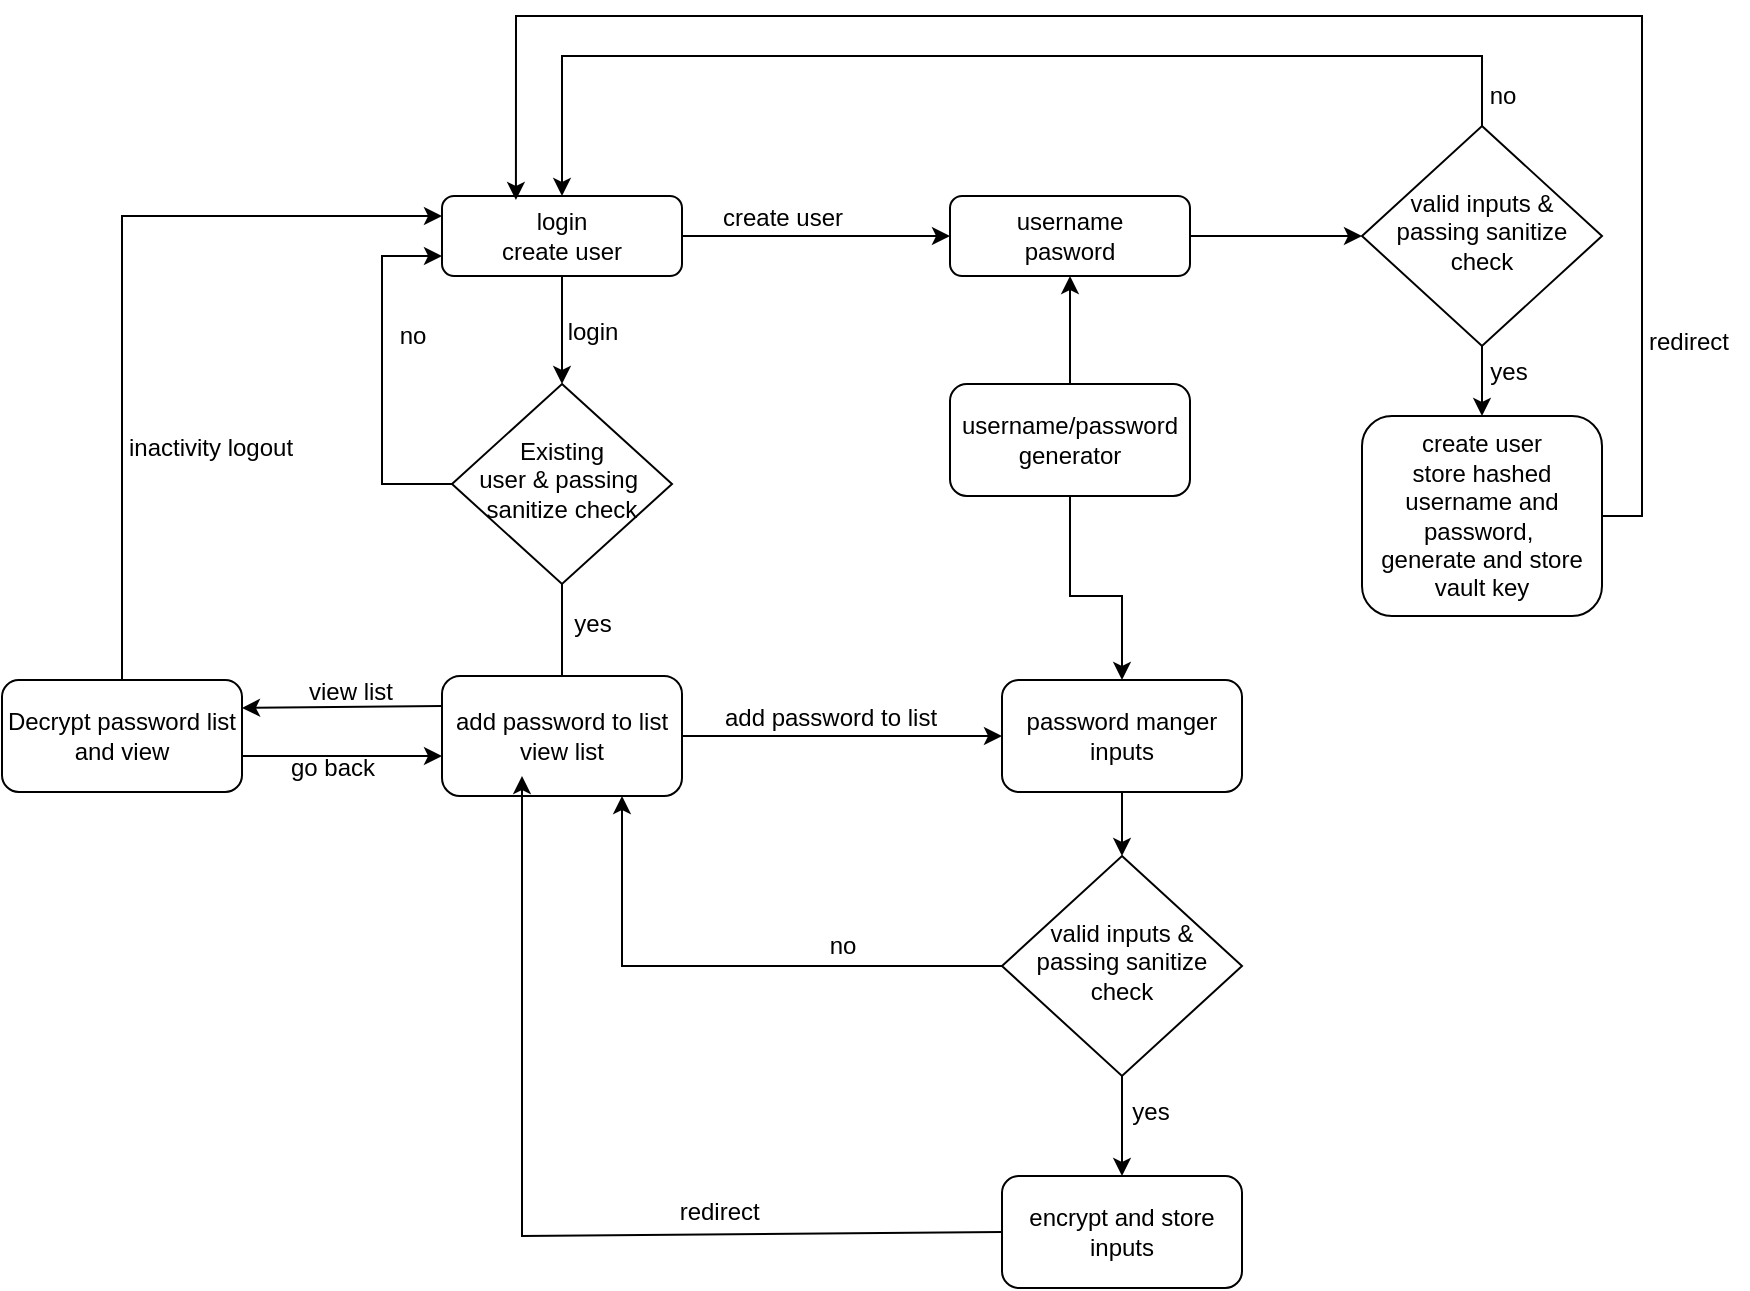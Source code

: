 <mxfile version="24.0.4" type="github">
  <diagram id="C5RBs43oDa-KdzZeNtuy" name="Page-1">
    <mxGraphModel dx="2261" dy="1907" grid="1" gridSize="10" guides="1" tooltips="1" connect="1" arrows="1" fold="1" page="1" pageScale="1" pageWidth="827" pageHeight="1169" math="0" shadow="0">
      <root>
        <mxCell id="WIyWlLk6GJQsqaUBKTNV-0" />
        <mxCell id="WIyWlLk6GJQsqaUBKTNV-1" parent="WIyWlLk6GJQsqaUBKTNV-0" />
        <mxCell id="WIyWlLk6GJQsqaUBKTNV-3" value="login&lt;div&gt;create user&lt;/div&gt;" style="rounded=1;whiteSpace=wrap;html=1;fontSize=12;glass=0;strokeWidth=1;shadow=0;" parent="WIyWlLk6GJQsqaUBKTNV-1" vertex="1">
          <mxGeometry x="40" y="20" width="120" height="40" as="geometry" />
        </mxCell>
        <mxCell id="5PD0dnW08N7NBjfCld5Z-15" style="edgeStyle=orthogonalEdgeStyle;rounded=0;orthogonalLoop=1;jettySize=auto;html=1;exitX=1;exitY=0.5;exitDx=0;exitDy=0;entryX=0;entryY=0.5;entryDx=0;entryDy=0;" edge="1" parent="WIyWlLk6GJQsqaUBKTNV-1" source="5PD0dnW08N7NBjfCld5Z-0" target="5PD0dnW08N7NBjfCld5Z-12">
          <mxGeometry relative="1" as="geometry" />
        </mxCell>
        <mxCell id="5PD0dnW08N7NBjfCld5Z-0" value="username&lt;div&gt;pasword&lt;/div&gt;" style="rounded=1;whiteSpace=wrap;html=1;fontSize=12;glass=0;strokeWidth=1;shadow=0;" vertex="1" parent="WIyWlLk6GJQsqaUBKTNV-1">
          <mxGeometry x="294" y="20" width="120" height="40" as="geometry" />
        </mxCell>
        <mxCell id="5PD0dnW08N7NBjfCld5Z-1" value="Existing&lt;div&gt;user&amp;nbsp;&lt;span style=&quot;background-color: initial;&quot;&gt;&amp;amp; p&lt;/span&gt;&lt;span style=&quot;background-color: initial;&quot;&gt;assing&amp;nbsp;&lt;/span&gt;&lt;div&gt;&lt;span style=&quot;background-color: initial;&quot;&gt;sanitize&amp;nbsp;&lt;/span&gt;&lt;span style=&quot;background-color: initial;&quot;&gt;check&lt;/span&gt;&lt;/div&gt;&lt;/div&gt;" style="rhombus;whiteSpace=wrap;html=1;shadow=0;fontFamily=Helvetica;fontSize=12;align=center;strokeWidth=1;spacing=6;spacingTop=-4;" vertex="1" parent="WIyWlLk6GJQsqaUBKTNV-1">
          <mxGeometry x="45" y="114" width="110" height="100" as="geometry" />
        </mxCell>
        <mxCell id="5PD0dnW08N7NBjfCld5Z-38" style="edgeStyle=orthogonalEdgeStyle;rounded=0;orthogonalLoop=1;jettySize=auto;html=1;exitX=0.5;exitY=0;exitDx=0;exitDy=0;entryX=0.5;entryY=0;entryDx=0;entryDy=0;" edge="1" parent="WIyWlLk6GJQsqaUBKTNV-1" source="5PD0dnW08N7NBjfCld5Z-12" target="WIyWlLk6GJQsqaUBKTNV-3">
          <mxGeometry relative="1" as="geometry">
            <mxPoint x="560" y="-30" as="targetPoint" />
            <Array as="points">
              <mxPoint x="560" y="-50" />
              <mxPoint x="100" y="-50" />
            </Array>
          </mxGeometry>
        </mxCell>
        <mxCell id="5PD0dnW08N7NBjfCld5Z-12" value="valid i&lt;span style=&quot;background-color: initial;&quot;&gt;nputs&amp;nbsp;&lt;/span&gt;&lt;span style=&quot;background-color: initial;&quot;&gt;&amp;amp; passing sanitize check&lt;/span&gt;" style="rhombus;whiteSpace=wrap;html=1;shadow=0;fontFamily=Helvetica;fontSize=12;align=center;strokeWidth=1;spacing=6;spacingTop=-4;" vertex="1" parent="WIyWlLk6GJQsqaUBKTNV-1">
          <mxGeometry x="500" y="-15" width="120" height="110" as="geometry" />
        </mxCell>
        <mxCell id="5PD0dnW08N7NBjfCld5Z-27" style="edgeStyle=orthogonalEdgeStyle;rounded=0;orthogonalLoop=1;jettySize=auto;html=1;exitX=0.5;exitY=1;exitDx=0;exitDy=0;entryX=0.5;entryY=0;entryDx=0;entryDy=0;" edge="1" parent="WIyWlLk6GJQsqaUBKTNV-1" source="5PD0dnW08N7NBjfCld5Z-12" target="5PD0dnW08N7NBjfCld5Z-25">
          <mxGeometry relative="1" as="geometry" />
        </mxCell>
        <mxCell id="5PD0dnW08N7NBjfCld5Z-25" value="create user&lt;div&gt;store hashed username and password,&amp;nbsp;&lt;/div&gt;&lt;div&gt;generate and store vault key&lt;/div&gt;" style="rounded=1;whiteSpace=wrap;html=1;fontSize=12;glass=0;strokeWidth=1;shadow=0;" vertex="1" parent="WIyWlLk6GJQsqaUBKTNV-1">
          <mxGeometry x="500" y="130" width="120" height="100" as="geometry" />
        </mxCell>
        <mxCell id="5PD0dnW08N7NBjfCld5Z-33" value="&lt;font style=&quot;font-size: 12px;&quot;&gt;login&lt;/font&gt;" style="edgeLabel;html=1;align=center;verticalAlign=middle;resizable=0;points=[];" vertex="1" connectable="0" parent="WIyWlLk6GJQsqaUBKTNV-1">
          <mxGeometry x="140" y="90" as="geometry">
            <mxPoint x="-25" y="-2" as="offset" />
          </mxGeometry>
        </mxCell>
        <mxCell id="5PD0dnW08N7NBjfCld5Z-35" value="" style="endArrow=classic;html=1;rounded=0;exitX=1;exitY=0.5;exitDx=0;exitDy=0;entryX=0;entryY=0.5;entryDx=0;entryDy=0;" edge="1" parent="WIyWlLk6GJQsqaUBKTNV-1" source="WIyWlLk6GJQsqaUBKTNV-3" target="5PD0dnW08N7NBjfCld5Z-0">
          <mxGeometry width="50" height="50" relative="1" as="geometry">
            <mxPoint x="390" y="210" as="sourcePoint" />
            <mxPoint x="440" y="160" as="targetPoint" />
          </mxGeometry>
        </mxCell>
        <mxCell id="5PD0dnW08N7NBjfCld5Z-36" value="&lt;font style=&quot;font-size: 12px;&quot;&gt;create user&lt;/font&gt;" style="text;html=1;align=center;verticalAlign=middle;resizable=0;points=[];autosize=1;strokeColor=none;fillColor=none;" vertex="1" parent="WIyWlLk6GJQsqaUBKTNV-1">
          <mxGeometry x="170" y="16" width="80" height="30" as="geometry" />
        </mxCell>
        <mxCell id="5PD0dnW08N7NBjfCld5Z-39" value="no" style="text;html=1;align=center;verticalAlign=middle;resizable=0;points=[];autosize=1;strokeColor=none;fillColor=none;" vertex="1" parent="WIyWlLk6GJQsqaUBKTNV-1">
          <mxGeometry x="550" y="-45" width="40" height="30" as="geometry" />
        </mxCell>
        <mxCell id="5PD0dnW08N7NBjfCld5Z-40" value="" style="endArrow=classic;html=1;rounded=0;exitX=1;exitY=0.5;exitDx=0;exitDy=0;entryX=0.308;entryY=0.05;entryDx=0;entryDy=0;entryPerimeter=0;" edge="1" parent="WIyWlLk6GJQsqaUBKTNV-1" source="5PD0dnW08N7NBjfCld5Z-25" target="WIyWlLk6GJQsqaUBKTNV-3">
          <mxGeometry width="50" height="50" relative="1" as="geometry">
            <mxPoint x="390" y="210" as="sourcePoint" />
            <mxPoint x="440" y="160" as="targetPoint" />
            <Array as="points">
              <mxPoint x="640" y="180" />
              <mxPoint x="640" y="-70" />
              <mxPoint x="77" y="-70" />
            </Array>
          </mxGeometry>
        </mxCell>
        <mxCell id="5PD0dnW08N7NBjfCld5Z-41" value="yes" style="text;html=1;align=center;verticalAlign=middle;resizable=0;points=[];autosize=1;strokeColor=none;fillColor=none;" vertex="1" parent="WIyWlLk6GJQsqaUBKTNV-1">
          <mxGeometry x="553" y="93" width="40" height="30" as="geometry" />
        </mxCell>
        <mxCell id="5PD0dnW08N7NBjfCld5Z-44" value="" style="endArrow=classic;html=1;rounded=0;exitX=0.5;exitY=1;exitDx=0;exitDy=0;entryX=0.5;entryY=0;entryDx=0;entryDy=0;" edge="1" parent="WIyWlLk6GJQsqaUBKTNV-1" source="WIyWlLk6GJQsqaUBKTNV-3" target="5PD0dnW08N7NBjfCld5Z-1">
          <mxGeometry width="50" height="50" relative="1" as="geometry">
            <mxPoint x="390" y="150" as="sourcePoint" />
            <mxPoint x="440" y="100" as="targetPoint" />
          </mxGeometry>
        </mxCell>
        <mxCell id="5PD0dnW08N7NBjfCld5Z-45" value="" style="edgeStyle=none;orthogonalLoop=1;jettySize=auto;html=1;rounded=0;entryX=0;entryY=0.75;entryDx=0;entryDy=0;exitX=0;exitY=0.5;exitDx=0;exitDy=0;" edge="1" parent="WIyWlLk6GJQsqaUBKTNV-1" source="5PD0dnW08N7NBjfCld5Z-1" target="WIyWlLk6GJQsqaUBKTNV-3">
          <mxGeometry width="100" relative="1" as="geometry">
            <mxPoint x="40" y="160" as="sourcePoint" />
            <mxPoint x="100" y="160" as="targetPoint" />
            <Array as="points">
              <mxPoint x="10" y="164" />
              <mxPoint x="10" y="100" />
              <mxPoint x="10" y="50" />
            </Array>
          </mxGeometry>
        </mxCell>
        <mxCell id="5PD0dnW08N7NBjfCld5Z-46" value="&lt;font style=&quot;font-size: 12px;&quot;&gt;no&lt;/font&gt;" style="text;html=1;align=center;verticalAlign=middle;resizable=0;points=[];autosize=1;strokeColor=none;fillColor=none;" vertex="1" parent="WIyWlLk6GJQsqaUBKTNV-1">
          <mxGeometry x="5" y="75" width="40" height="30" as="geometry" />
        </mxCell>
        <mxCell id="5PD0dnW08N7NBjfCld5Z-49" value="" style="edgeStyle=none;orthogonalLoop=1;jettySize=auto;html=1;rounded=0;exitX=0.5;exitY=1;exitDx=0;exitDy=0;" edge="1" parent="WIyWlLk6GJQsqaUBKTNV-1" source="5PD0dnW08N7NBjfCld5Z-1">
          <mxGeometry width="100" relative="1" as="geometry">
            <mxPoint x="50" y="230" as="sourcePoint" />
            <mxPoint x="100" y="270" as="targetPoint" />
            <Array as="points" />
          </mxGeometry>
        </mxCell>
        <mxCell id="5PD0dnW08N7NBjfCld5Z-50" value="add password to list&lt;div&gt;view list&lt;/div&gt;" style="rounded=1;whiteSpace=wrap;html=1;fontSize=12;glass=0;strokeWidth=1;shadow=0;" vertex="1" parent="WIyWlLk6GJQsqaUBKTNV-1">
          <mxGeometry x="40" y="260" width="120" height="60" as="geometry" />
        </mxCell>
        <mxCell id="5PD0dnW08N7NBjfCld5Z-51" value="&lt;font style=&quot;font-size: 12px;&quot;&gt;yes&lt;/font&gt;" style="text;html=1;align=center;verticalAlign=middle;resizable=0;points=[];autosize=1;strokeColor=none;fillColor=none;" vertex="1" parent="WIyWlLk6GJQsqaUBKTNV-1">
          <mxGeometry x="95" y="219" width="40" height="30" as="geometry" />
        </mxCell>
        <mxCell id="5PD0dnW08N7NBjfCld5Z-54" value="" style="edgeStyle=none;orthogonalLoop=1;jettySize=auto;html=1;rounded=0;exitX=1;exitY=0.5;exitDx=0;exitDy=0;" edge="1" parent="WIyWlLk6GJQsqaUBKTNV-1" source="5PD0dnW08N7NBjfCld5Z-50">
          <mxGeometry width="100" relative="1" as="geometry">
            <mxPoint x="180" y="310" as="sourcePoint" />
            <mxPoint x="320" y="290" as="targetPoint" />
            <Array as="points" />
          </mxGeometry>
        </mxCell>
        <mxCell id="5PD0dnW08N7NBjfCld5Z-55" value="add password to list" style="text;html=1;align=center;verticalAlign=middle;resizable=0;points=[];autosize=1;strokeColor=none;fillColor=none;" vertex="1" parent="WIyWlLk6GJQsqaUBKTNV-1">
          <mxGeometry x="169" y="266" width="130" height="30" as="geometry" />
        </mxCell>
        <mxCell id="5PD0dnW08N7NBjfCld5Z-56" value="username/&lt;span style=&quot;background-color: initial;&quot;&gt;password generator&lt;/span&gt;" style="rounded=1;whiteSpace=wrap;html=1;fontSize=12;glass=0;strokeWidth=1;shadow=0;" vertex="1" parent="WIyWlLk6GJQsqaUBKTNV-1">
          <mxGeometry x="294" y="114" width="120" height="56" as="geometry" />
        </mxCell>
        <mxCell id="5PD0dnW08N7NBjfCld5Z-57" value="" style="edgeStyle=none;orthogonalLoop=1;jettySize=auto;html=1;rounded=0;exitX=0.5;exitY=0;exitDx=0;exitDy=0;entryX=0.5;entryY=1;entryDx=0;entryDy=0;" edge="1" parent="WIyWlLk6GJQsqaUBKTNV-1" source="5PD0dnW08N7NBjfCld5Z-56" target="5PD0dnW08N7NBjfCld5Z-0">
          <mxGeometry width="100" relative="1" as="geometry">
            <mxPoint x="360" y="120" as="sourcePoint" />
            <mxPoint x="360" y="60" as="targetPoint" />
            <Array as="points" />
          </mxGeometry>
        </mxCell>
        <mxCell id="5PD0dnW08N7NBjfCld5Z-58" value="password manger inputs" style="rounded=1;whiteSpace=wrap;html=1;fontSize=12;glass=0;strokeWidth=1;shadow=0;" vertex="1" parent="WIyWlLk6GJQsqaUBKTNV-1">
          <mxGeometry x="320" y="262" width="120" height="56" as="geometry" />
        </mxCell>
        <mxCell id="5PD0dnW08N7NBjfCld5Z-59" value="" style="edgeStyle=none;orthogonalLoop=1;jettySize=auto;html=1;rounded=0;exitX=0.5;exitY=1;exitDx=0;exitDy=0;entryX=0.5;entryY=0;entryDx=0;entryDy=0;" edge="1" parent="WIyWlLk6GJQsqaUBKTNV-1" source="5PD0dnW08N7NBjfCld5Z-56" target="5PD0dnW08N7NBjfCld5Z-58">
          <mxGeometry width="100" relative="1" as="geometry">
            <mxPoint x="300" y="210" as="sourcePoint" />
            <mxPoint x="400" y="210" as="targetPoint" />
            <Array as="points">
              <mxPoint x="354" y="220" />
              <mxPoint x="380" y="220" />
            </Array>
          </mxGeometry>
        </mxCell>
        <mxCell id="5PD0dnW08N7NBjfCld5Z-60" value="valid i&lt;span style=&quot;background-color: initial;&quot;&gt;nputs&amp;nbsp;&lt;/span&gt;&lt;span style=&quot;background-color: initial;&quot;&gt;&amp;amp; passing sanitize check&lt;/span&gt;" style="rhombus;whiteSpace=wrap;html=1;shadow=0;fontFamily=Helvetica;fontSize=12;align=center;strokeWidth=1;spacing=6;spacingTop=-4;" vertex="1" parent="WIyWlLk6GJQsqaUBKTNV-1">
          <mxGeometry x="320" y="350" width="120" height="110" as="geometry" />
        </mxCell>
        <mxCell id="5PD0dnW08N7NBjfCld5Z-61" value="" style="edgeStyle=none;orthogonalLoop=1;jettySize=auto;html=1;rounded=0;exitX=0.5;exitY=1;exitDx=0;exitDy=0;entryX=0.5;entryY=0;entryDx=0;entryDy=0;" edge="1" parent="WIyWlLk6GJQsqaUBKTNV-1" source="5PD0dnW08N7NBjfCld5Z-58" target="5PD0dnW08N7NBjfCld5Z-60">
          <mxGeometry width="100" relative="1" as="geometry">
            <mxPoint x="450" y="310" as="sourcePoint" />
            <mxPoint x="550" y="310" as="targetPoint" />
            <Array as="points" />
          </mxGeometry>
        </mxCell>
        <mxCell id="5PD0dnW08N7NBjfCld5Z-62" value="yes" style="text;html=1;align=center;verticalAlign=middle;resizable=0;points=[];autosize=1;strokeColor=none;fillColor=none;" vertex="1" parent="WIyWlLk6GJQsqaUBKTNV-1">
          <mxGeometry x="374" y="463" width="40" height="30" as="geometry" />
        </mxCell>
        <mxCell id="5PD0dnW08N7NBjfCld5Z-63" value="encrypt and store inputs" style="rounded=1;whiteSpace=wrap;html=1;fontSize=12;glass=0;strokeWidth=1;shadow=0;" vertex="1" parent="WIyWlLk6GJQsqaUBKTNV-1">
          <mxGeometry x="320" y="510" width="120" height="56" as="geometry" />
        </mxCell>
        <mxCell id="5PD0dnW08N7NBjfCld5Z-64" value="" style="edgeStyle=none;orthogonalLoop=1;jettySize=auto;html=1;rounded=0;exitX=0.5;exitY=1;exitDx=0;exitDy=0;entryX=0.5;entryY=0;entryDx=0;entryDy=0;" edge="1" parent="WIyWlLk6GJQsqaUBKTNV-1" source="5PD0dnW08N7NBjfCld5Z-60" target="5PD0dnW08N7NBjfCld5Z-63">
          <mxGeometry width="100" relative="1" as="geometry">
            <mxPoint x="440" y="430" as="sourcePoint" />
            <mxPoint x="540" y="430" as="targetPoint" />
            <Array as="points" />
          </mxGeometry>
        </mxCell>
        <mxCell id="5PD0dnW08N7NBjfCld5Z-65" value="&lt;font style=&quot;font-size: 12px;&quot;&gt;no&lt;/font&gt;" style="text;html=1;align=center;verticalAlign=middle;resizable=0;points=[];autosize=1;strokeColor=none;fillColor=none;" vertex="1" parent="WIyWlLk6GJQsqaUBKTNV-1">
          <mxGeometry x="220" y="380" width="40" height="30" as="geometry" />
        </mxCell>
        <mxCell id="5PD0dnW08N7NBjfCld5Z-66" value="" style="edgeStyle=none;orthogonalLoop=1;jettySize=auto;html=1;rounded=0;exitX=0;exitY=0.5;exitDx=0;exitDy=0;entryX=0.75;entryY=1;entryDx=0;entryDy=0;" edge="1" parent="WIyWlLk6GJQsqaUBKTNV-1" source="5PD0dnW08N7NBjfCld5Z-60" target="5PD0dnW08N7NBjfCld5Z-50">
          <mxGeometry width="100" relative="1" as="geometry">
            <mxPoint x="190" y="450" as="sourcePoint" />
            <mxPoint x="290" y="450" as="targetPoint" />
            <Array as="points">
              <mxPoint x="130" y="405" />
            </Array>
          </mxGeometry>
        </mxCell>
        <mxCell id="5PD0dnW08N7NBjfCld5Z-67" value="" style="edgeStyle=none;orthogonalLoop=1;jettySize=auto;html=1;rounded=0;exitX=0;exitY=0.5;exitDx=0;exitDy=0;" edge="1" parent="WIyWlLk6GJQsqaUBKTNV-1" source="5PD0dnW08N7NBjfCld5Z-63">
          <mxGeometry width="100" relative="1" as="geometry">
            <mxPoint x="150" y="490" as="sourcePoint" />
            <mxPoint x="80" y="310" as="targetPoint" />
            <Array as="points">
              <mxPoint x="80" y="540" />
            </Array>
          </mxGeometry>
        </mxCell>
        <mxCell id="5PD0dnW08N7NBjfCld5Z-68" value="Decrypt password list and view" style="rounded=1;whiteSpace=wrap;html=1;fontSize=12;glass=0;strokeWidth=1;shadow=0;" vertex="1" parent="WIyWlLk6GJQsqaUBKTNV-1">
          <mxGeometry x="-180" y="262" width="120" height="56" as="geometry" />
        </mxCell>
        <mxCell id="5PD0dnW08N7NBjfCld5Z-69" value="" style="edgeStyle=none;orthogonalLoop=1;jettySize=auto;html=1;rounded=0;exitX=0;exitY=0.25;exitDx=0;exitDy=0;entryX=1;entryY=0.25;entryDx=0;entryDy=0;" edge="1" parent="WIyWlLk6GJQsqaUBKTNV-1" source="5PD0dnW08N7NBjfCld5Z-50" target="5PD0dnW08N7NBjfCld5Z-68">
          <mxGeometry width="100" relative="1" as="geometry">
            <mxPoint x="-70" y="360" as="sourcePoint" />
            <mxPoint x="30" y="360" as="targetPoint" />
            <Array as="points" />
          </mxGeometry>
        </mxCell>
        <mxCell id="5PD0dnW08N7NBjfCld5Z-70" value="view list" style="text;html=1;align=center;verticalAlign=middle;resizable=0;points=[];autosize=1;strokeColor=none;fillColor=none;" vertex="1" parent="WIyWlLk6GJQsqaUBKTNV-1">
          <mxGeometry x="-41" y="253" width="70" height="30" as="geometry" />
        </mxCell>
        <mxCell id="5PD0dnW08N7NBjfCld5Z-71" value="" style="edgeStyle=none;orthogonalLoop=1;jettySize=auto;html=1;rounded=0;exitX=0.5;exitY=0;exitDx=0;exitDy=0;entryX=0;entryY=0.25;entryDx=0;entryDy=0;" edge="1" parent="WIyWlLk6GJQsqaUBKTNV-1" source="5PD0dnW08N7NBjfCld5Z-68" target="WIyWlLk6GJQsqaUBKTNV-3">
          <mxGeometry width="100" relative="1" as="geometry">
            <mxPoint x="-160" y="170" as="sourcePoint" />
            <mxPoint x="-60" y="170" as="targetPoint" />
            <Array as="points">
              <mxPoint x="-120" y="30" />
              <mxPoint x="-40" y="30" />
            </Array>
          </mxGeometry>
        </mxCell>
        <mxCell id="5PD0dnW08N7NBjfCld5Z-72" value="inactivity logout" style="text;html=1;align=center;verticalAlign=middle;resizable=0;points=[];autosize=1;strokeColor=none;fillColor=none;" vertex="1" parent="WIyWlLk6GJQsqaUBKTNV-1">
          <mxGeometry x="-131" y="131" width="110" height="30" as="geometry" />
        </mxCell>
        <mxCell id="5PD0dnW08N7NBjfCld5Z-74" value="go back" style="text;html=1;align=center;verticalAlign=middle;resizable=0;points=[];autosize=1;strokeColor=none;fillColor=none;" vertex="1" parent="WIyWlLk6GJQsqaUBKTNV-1">
          <mxGeometry x="-50" y="291" width="70" height="30" as="geometry" />
        </mxCell>
        <mxCell id="5PD0dnW08N7NBjfCld5Z-75" value="" style="edgeStyle=none;orthogonalLoop=1;jettySize=auto;html=1;rounded=0;entryX=0;entryY=0.667;entryDx=0;entryDy=0;entryPerimeter=0;" edge="1" parent="WIyWlLk6GJQsqaUBKTNV-1" target="5PD0dnW08N7NBjfCld5Z-50">
          <mxGeometry width="100" relative="1" as="geometry">
            <mxPoint x="-60" y="300" as="sourcePoint" />
            <mxPoint x="40" y="305" as="targetPoint" />
            <Array as="points" />
          </mxGeometry>
        </mxCell>
        <mxCell id="5PD0dnW08N7NBjfCld5Z-76" value="redirect&amp;nbsp;" style="text;html=1;align=center;verticalAlign=middle;resizable=0;points=[];autosize=1;strokeColor=none;fillColor=none;" vertex="1" parent="WIyWlLk6GJQsqaUBKTNV-1">
          <mxGeometry x="145" y="513" width="70" height="30" as="geometry" />
        </mxCell>
        <mxCell id="5PD0dnW08N7NBjfCld5Z-77" value="redirect" style="text;html=1;align=center;verticalAlign=middle;resizable=0;points=[];autosize=1;strokeColor=none;fillColor=none;" vertex="1" parent="WIyWlLk6GJQsqaUBKTNV-1">
          <mxGeometry x="633" y="78" width="60" height="30" as="geometry" />
        </mxCell>
      </root>
    </mxGraphModel>
  </diagram>
</mxfile>
